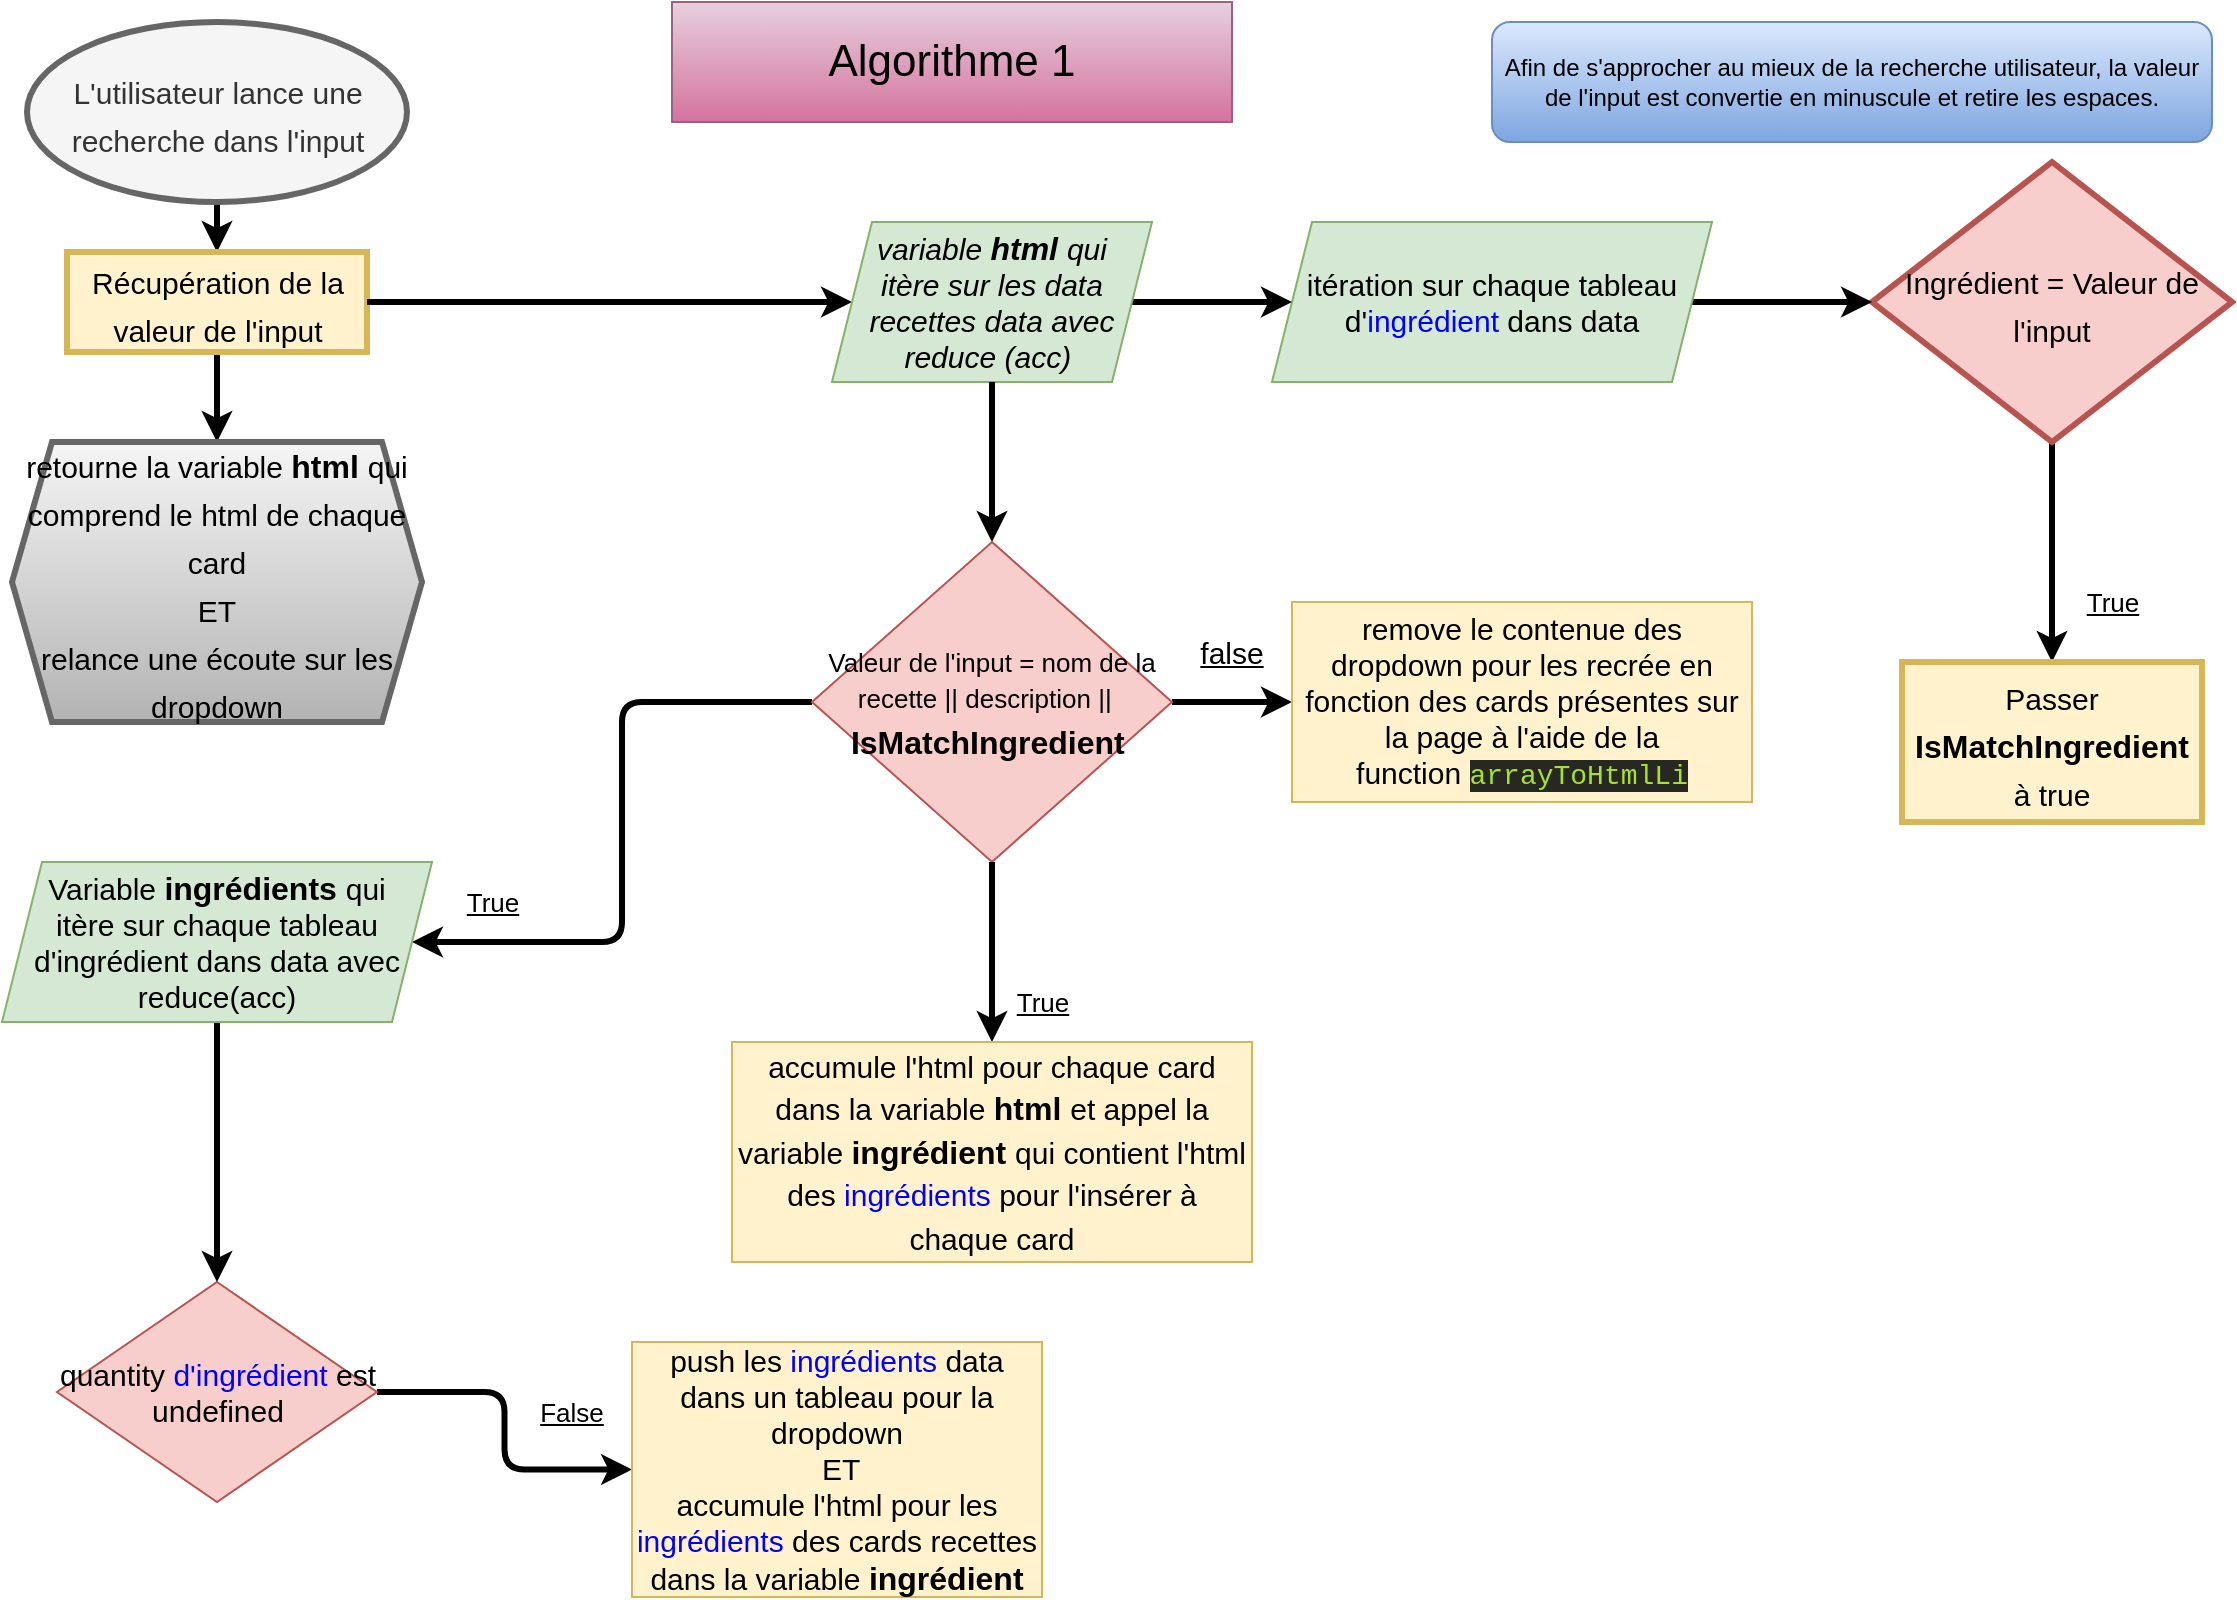 <mxfile version="15.8.8" type="github">
  <diagram id="11DLtLcQ0q4nKdQ-IW-K" name="Page-1">
    <mxGraphModel dx="1220" dy="1112" grid="1" gridSize="10" guides="1" tooltips="1" connect="1" arrows="1" fold="1" page="1" pageScale="1" pageWidth="1169" pageHeight="827" math="0" shadow="0">
      <root>
        <mxCell id="0" />
        <mxCell id="1" parent="0" />
        <mxCell id="GyxKQUuqNOyYGBjIDTya-2" value="" style="edgeStyle=orthogonalEdgeStyle;orthogonalLoop=1;jettySize=auto;html=1;strokeWidth=3;" parent="1" source="NNSDG9ltlfEMwObovZCk-11" target="GyxKQUuqNOyYGBjIDTya-1" edge="1">
          <mxGeometry relative="1" as="geometry" />
        </mxCell>
        <mxCell id="NNSDG9ltlfEMwObovZCk-11" value="&lt;font style=&quot;font-size: 15px&quot;&gt;L&#39;utilisateur lance une recherche dans l&#39;input&lt;/font&gt;" style="ellipse;whiteSpace=wrap;html=1;fontSize=20;strokeColor=#666666;strokeWidth=3;fillColor=#f5f5f5;align=center;rounded=0;fontColor=#333333;" parent="1" vertex="1">
          <mxGeometry x="57.5" y="10" width="190" height="90" as="geometry" />
        </mxCell>
        <mxCell id="GyxKQUuqNOyYGBjIDTya-70" value="" style="edgeStyle=orthogonalEdgeStyle;rounded=1;orthogonalLoop=1;jettySize=auto;html=1;fontSize=16;fontColor=#0000FF;strokeWidth=3;" parent="1" source="GyxKQUuqNOyYGBjIDTya-1" target="GyxKQUuqNOyYGBjIDTya-69" edge="1">
          <mxGeometry relative="1" as="geometry" />
        </mxCell>
        <mxCell id="GyxKQUuqNOyYGBjIDTya-1" value="&lt;font style=&quot;font-size: 15px&quot;&gt;Récupération de la valeur de l&#39;input&lt;/font&gt;" style="whiteSpace=wrap;html=1;rounded=0;fontSize=20;strokeWidth=3;fillColor=#fff2cc;strokeColor=#d6b656;" parent="1" vertex="1">
          <mxGeometry x="77.5" y="125" width="150" height="50" as="geometry" />
        </mxCell>
        <mxCell id="GyxKQUuqNOyYGBjIDTya-8" value="&lt;span&gt;Afin de s&#39;approcher au mieux de la recherche utilisateur, la valeur de l&#39;input est convertie en minuscule et retire les espaces.&lt;/span&gt;" style="rounded=1;whiteSpace=wrap;html=1;fillColor=#dae8fc;strokeColor=#6c8ebf;gradientColor=#7ea6e0;" parent="1" vertex="1">
          <mxGeometry x="790" y="10" width="360" height="60" as="geometry" />
        </mxCell>
        <mxCell id="GyxKQUuqNOyYGBjIDTya-66" value="" style="edgeStyle=orthogonalEdgeStyle;rounded=1;orthogonalLoop=1;jettySize=auto;html=1;fontSize=15;strokeWidth=3;" parent="1" source="GyxKQUuqNOyYGBjIDTya-13" target="GyxKQUuqNOyYGBjIDTya-65" edge="1">
          <mxGeometry relative="1" as="geometry" />
        </mxCell>
        <mxCell id="GyxKQUuqNOyYGBjIDTya-13" value="&lt;font style=&quot;font-size: 15px&quot;&gt;Ingrédient = Valeur de l&#39;input&lt;/font&gt;" style="rhombus;whiteSpace=wrap;html=1;rounded=0;fontSize=20;strokeWidth=3;fillColor=#f8cecc;strokeColor=#b85450;" parent="1" vertex="1">
          <mxGeometry x="980" y="80" width="180" height="140" as="geometry" />
        </mxCell>
        <mxCell id="GyxKQUuqNOyYGBjIDTya-33" value="" style="edgeStyle=orthogonalEdgeStyle;orthogonalLoop=1;jettySize=auto;html=1;fontSize=13;strokeWidth=3;" parent="1" source="GyxKQUuqNOyYGBjIDTya-21" target="GyxKQUuqNOyYGBjIDTya-13" edge="1">
          <mxGeometry relative="1" as="geometry" />
        </mxCell>
        <mxCell id="GyxKQUuqNOyYGBjIDTya-21" value="itération sur chaque tableau d&#39;&lt;font color=&quot;#0000ff&quot;&gt;ingrédient&lt;/font&gt; dans data" style="shape=parallelogram;perimeter=parallelogramPerimeter;whiteSpace=wrap;html=1;fixedSize=1;fontSize=15;fillColor=#d5e8d4;strokeColor=#82b366;" parent="1" vertex="1">
          <mxGeometry x="680" y="110" width="220" height="80" as="geometry" />
        </mxCell>
        <mxCell id="GyxKQUuqNOyYGBjIDTya-25" value="" style="edgeStyle=orthogonalEdgeStyle;orthogonalLoop=1;jettySize=auto;html=1;fontSize=15;strokeWidth=3;" parent="1" source="GyxKQUuqNOyYGBjIDTya-24" target="GyxKQUuqNOyYGBjIDTya-21" edge="1">
          <mxGeometry relative="1" as="geometry" />
        </mxCell>
        <mxCell id="GyxKQUuqNOyYGBjIDTya-26" value="" style="edgeStyle=orthogonalEdgeStyle;orthogonalLoop=1;jettySize=auto;html=1;fontSize=15;strokeWidth=3;" parent="1" source="GyxKQUuqNOyYGBjIDTya-1" target="GyxKQUuqNOyYGBjIDTya-24" edge="1">
          <mxGeometry relative="1" as="geometry" />
        </mxCell>
        <mxCell id="GyxKQUuqNOyYGBjIDTya-24" value="&lt;i&gt;variable &lt;b&gt;&lt;font style=&quot;font-size: 16px&quot;&gt;html &lt;/font&gt;&lt;/b&gt;qui itère&amp;nbsp;sur les data recettes data avec reduce (acc)&amp;nbsp;&lt;/i&gt;" style="shape=parallelogram;perimeter=parallelogramPerimeter;whiteSpace=wrap;html=1;fixedSize=1;fontSize=15;fillColor=#d5e8d4;strokeColor=#82b366;" parent="1" vertex="1">
          <mxGeometry x="460" y="110" width="160" height="80" as="geometry" />
        </mxCell>
        <mxCell id="GyxKQUuqNOyYGBjIDTya-32" value="" style="edgeStyle=orthogonalEdgeStyle;orthogonalLoop=1;jettySize=auto;html=1;fontSize=15;strokeWidth=3;" parent="1" source="GyxKQUuqNOyYGBjIDTya-24" target="GyxKQUuqNOyYGBjIDTya-31" edge="1">
          <mxGeometry relative="1" as="geometry" />
        </mxCell>
        <mxCell id="GyxKQUuqNOyYGBjIDTya-56" value="" style="edgeStyle=orthogonalEdgeStyle;rounded=1;orthogonalLoop=1;jettySize=auto;html=1;fontSize=18;strokeWidth=3;" parent="1" source="GyxKQUuqNOyYGBjIDTya-31" target="GyxKQUuqNOyYGBjIDTya-47" edge="1">
          <mxGeometry relative="1" as="geometry" />
        </mxCell>
        <mxCell id="GyxKQUuqNOyYGBjIDTya-63" value="" style="edgeStyle=orthogonalEdgeStyle;rounded=1;orthogonalLoop=1;jettySize=auto;html=1;fontSize=15;strokeWidth=3;" parent="1" source="GyxKQUuqNOyYGBjIDTya-31" target="GyxKQUuqNOyYGBjIDTya-62" edge="1">
          <mxGeometry relative="1" as="geometry" />
        </mxCell>
        <mxCell id="GyxKQUuqNOyYGBjIDTya-31" value="&lt;div&gt;&lt;span style=&quot;font-size: 13px&quot;&gt;Valeur de l&#39;input = nom de la recette || description ||&amp;nbsp;&amp;nbsp;&lt;/span&gt;&lt;/div&gt;&lt;b style=&quot;font-size: 20px&quot;&gt;&lt;font style=&quot;font-size: 16px&quot;&gt;IsMatchIngredient&lt;/font&gt;&lt;/b&gt;&amp;nbsp;" style="rhombus;whiteSpace=wrap;html=1;fontSize=15;align=center;fillColor=#f8cecc;strokeColor=#b85450;" parent="1" vertex="1">
          <mxGeometry x="450" y="270" width="180" height="160" as="geometry" />
        </mxCell>
        <mxCell id="GyxKQUuqNOyYGBjIDTya-55" value="" style="edgeStyle=orthogonalEdgeStyle;rounded=1;orthogonalLoop=1;jettySize=auto;html=1;fontSize=18;strokeWidth=3;" parent="1" source="GyxKQUuqNOyYGBjIDTya-36" target="GyxKQUuqNOyYGBjIDTya-54" edge="1">
          <mxGeometry relative="1" as="geometry" />
        </mxCell>
        <mxCell id="GyxKQUuqNOyYGBjIDTya-36" value="quantity &lt;font color=&quot;#0000ff&quot;&gt;d&#39;ingrédient &lt;/font&gt;est undefined" style="rhombus;whiteSpace=wrap;html=1;fontSize=15;strokeColor=#b85450;fillColor=#f8cecc;" parent="1" vertex="1">
          <mxGeometry x="72.5" y="640" width="160" height="110" as="geometry" />
        </mxCell>
        <mxCell id="GyxKQUuqNOyYGBjIDTya-42" value="&lt;u&gt;False&lt;/u&gt;" style="text;html=1;strokeColor=none;fillColor=none;align=center;verticalAlign=middle;whiteSpace=wrap;rounded=0;fontSize=13;" parent="1" vertex="1">
          <mxGeometry x="300" y="690" width="60" height="30" as="geometry" />
        </mxCell>
        <mxCell id="GyxKQUuqNOyYGBjIDTya-43" value="&lt;u&gt;True&lt;/u&gt;" style="text;html=1;align=center;verticalAlign=middle;resizable=0;points=[];autosize=1;strokeColor=none;fillColor=none;fontSize=13;" parent="1" vertex="1">
          <mxGeometry x="270" y="440" width="40" height="20" as="geometry" />
        </mxCell>
        <mxCell id="GyxKQUuqNOyYGBjIDTya-49" value="" style="edgeStyle=orthogonalEdgeStyle;orthogonalLoop=1;jettySize=auto;html=1;fontSize=13;strokeWidth=3;" parent="1" source="GyxKQUuqNOyYGBjIDTya-47" target="GyxKQUuqNOyYGBjIDTya-36" edge="1">
          <mxGeometry relative="1" as="geometry" />
        </mxCell>
        <mxCell id="GyxKQUuqNOyYGBjIDTya-47" value="Variable &lt;b&gt;&lt;font style=&quot;font-size: 16px&quot;&gt;ingrédients&amp;nbsp;&lt;/font&gt;&lt;/b&gt;qui itère&amp;nbsp;sur chaque tableau d&#39;ingrédient dans data avec reduce(acc)" style="shape=parallelogram;perimeter=parallelogramPerimeter;whiteSpace=wrap;html=1;fixedSize=1;fontSize=15;strokeColor=#82b366;fillColor=#d5e8d4;" parent="1" vertex="1">
          <mxGeometry x="45" y="430" width="215" height="80" as="geometry" />
        </mxCell>
        <mxCell id="GyxKQUuqNOyYGBjIDTya-54" value="push les &lt;font color=&quot;#0000ff&quot;&gt;ingrédients &lt;/font&gt;data dans un tableau pour la dropdown&lt;br&gt;&amp;nbsp;ET&lt;br&gt;accumule l&#39;html pour les &lt;font color=&quot;#0000ff&quot;&gt;ingrédients &lt;/font&gt;des cards recettes dans la variable &lt;b&gt;&lt;font style=&quot;font-size: 16px&quot;&gt;ingrédient&lt;/font&gt;&lt;/b&gt;" style="whiteSpace=wrap;html=1;fontSize=15;strokeColor=#d6b656;fillColor=#fff2cc;" parent="1" vertex="1">
          <mxGeometry x="360" y="670" width="205" height="127.5" as="geometry" />
        </mxCell>
        <mxCell id="GyxKQUuqNOyYGBjIDTya-61" value="" style="edgeStyle=orthogonalEdgeStyle;rounded=1;orthogonalLoop=1;jettySize=auto;html=1;fontSize=15;strokeWidth=3;" parent="1" source="GyxKQUuqNOyYGBjIDTya-31" target="GyxKQUuqNOyYGBjIDTya-57" edge="1">
          <mxGeometry relative="1" as="geometry" />
        </mxCell>
        <mxCell id="GyxKQUuqNOyYGBjIDTya-57" value="&lt;font&gt;&lt;span style=&quot;font-size: 15px&quot;&gt;accumule l&#39;html pour chaque card dans la variable &lt;/span&gt;&lt;b&gt;&lt;font style=&quot;font-size: 16px&quot;&gt;html &lt;/font&gt;&lt;/b&gt;&lt;span style=&quot;font-size: 15px&quot;&gt;et appel la variable &lt;/span&gt;&lt;b&gt;&lt;font style=&quot;font-size: 16px&quot;&gt;ingrédient &lt;/font&gt;&lt;/b&gt;&lt;span style=&quot;font-size: 15px&quot;&gt;qui contient l&#39;html des &lt;font color=&quot;#0000ff&quot;&gt;ingrédients &lt;/font&gt;pour l&#39;insérer à chaque card&lt;/span&gt;&lt;/font&gt;" style="rounded=0;whiteSpace=wrap;html=1;fontSize=18;align=center;fillColor=#fff2cc;strokeColor=#d6b656;" parent="1" vertex="1">
          <mxGeometry x="410" y="520" width="260" height="110" as="geometry" />
        </mxCell>
        <mxCell id="GyxKQUuqNOyYGBjIDTya-62" value="remove le contenue des dropdown pour les recrée en fonction des cards présentes sur la page à l&#39;aide de la function&amp;nbsp;&lt;span style=&quot;color: rgb(166 , 226 , 46) ; background-color: rgb(39 , 40 , 34) ; font-family: &amp;#34;consolas&amp;#34; , &amp;#34;courier new&amp;#34; , monospace ; font-size: 14px&quot;&gt;arrayToHtmlLi&lt;/span&gt;" style="whiteSpace=wrap;html=1;fontSize=15;strokeColor=#d6b656;fillColor=#fff2cc;" parent="1" vertex="1">
          <mxGeometry x="690" y="300" width="230" height="100" as="geometry" />
        </mxCell>
        <mxCell id="GyxKQUuqNOyYGBjIDTya-64" value="&lt;u&gt;false&lt;/u&gt;" style="text;html=1;strokeColor=none;fillColor=none;align=center;verticalAlign=middle;whiteSpace=wrap;rounded=0;fontSize=15;" parent="1" vertex="1">
          <mxGeometry x="630" y="310" width="60" height="30" as="geometry" />
        </mxCell>
        <mxCell id="GyxKQUuqNOyYGBjIDTya-65" value="&lt;font&gt;&lt;span style=&quot;font-size: 15px&quot;&gt;Passer &lt;/span&gt;&lt;b&gt;&lt;font style=&quot;font-size: 16px&quot;&gt;IsMatchIngredient&lt;/font&gt;&lt;/b&gt;&lt;span style=&quot;font-size: 15px&quot;&gt; à true&lt;/span&gt;&lt;/font&gt;" style="whiteSpace=wrap;html=1;rounded=0;fontSize=20;strokeColor=#d6b656;strokeWidth=3;fillColor=#fff2cc;" parent="1" vertex="1">
          <mxGeometry x="995" y="330" width="150" height="80" as="geometry" />
        </mxCell>
        <mxCell id="GyxKQUuqNOyYGBjIDTya-69" value="&lt;font&gt;&lt;span style=&quot;font-size: 15px&quot;&gt;retourne la variable &lt;/span&gt;&lt;b&gt;&lt;font style=&quot;font-size: 16px&quot;&gt;html &lt;/font&gt;&lt;/b&gt;&lt;span style=&quot;font-size: 15px&quot;&gt;qui comprend le html de chaque card&lt;br&gt;ET&lt;br&gt;relance une écoute sur les dropdown&lt;br&gt;&lt;/span&gt;&lt;/font&gt;" style="shape=hexagon;perimeter=hexagonPerimeter2;whiteSpace=wrap;html=1;fixedSize=1;rounded=0;fontSize=20;strokeWidth=3;fillColor=#f5f5f5;gradientColor=#b3b3b3;strokeColor=#666666;" parent="1" vertex="1">
          <mxGeometry x="50" y="220" width="205" height="140" as="geometry" />
        </mxCell>
        <mxCell id="GyxKQUuqNOyYGBjIDTya-71" value="&lt;font style=&quot;font-size: 22px&quot;&gt;Algorithme 1&lt;/font&gt;" style="text;html=1;fillColor=#e6d0de;align=center;verticalAlign=middle;whiteSpace=wrap;rounded=0;fontSize=16;strokeColor=#996185;gradientColor=#d5739d;" parent="1" vertex="1">
          <mxGeometry x="380" width="280" height="60" as="geometry" />
        </mxCell>
        <mxCell id="BKEW_v0mJqis7EFnz9BJ-1" value="&lt;u&gt;True&lt;/u&gt;" style="text;html=1;align=center;verticalAlign=middle;resizable=0;points=[];autosize=1;strokeColor=none;fillColor=none;fontSize=13;" vertex="1" parent="1">
          <mxGeometry x="545" y="490" width="40" height="20" as="geometry" />
        </mxCell>
        <mxCell id="BKEW_v0mJqis7EFnz9BJ-2" value="&lt;u&gt;True&lt;/u&gt;" style="text;html=1;align=center;verticalAlign=middle;resizable=0;points=[];autosize=1;strokeColor=none;fillColor=none;fontSize=13;" vertex="1" parent="1">
          <mxGeometry x="1080" y="290" width="40" height="20" as="geometry" />
        </mxCell>
      </root>
    </mxGraphModel>
  </diagram>
</mxfile>
